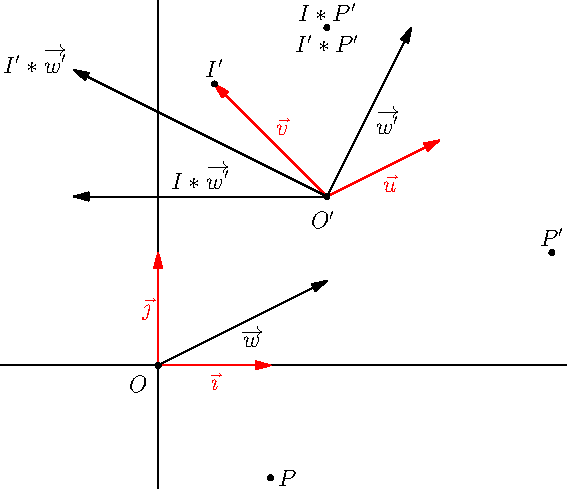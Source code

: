 import geometry;
size(10cm,0);

currentcoordsys=cartesiansystem((1.5,1.5),i=(1,0.5),j=(-1,1));
coordsys Rp=currentcoordsys;
coordsys R=defaultcoordsys;

show("$O$","$\vec{\imath}$", "$\vec{\jmath}$", R);
show("$O'$", "$\vec{u}$", Label("$\vec{v}$",align=NE), Rp, xpen=invisible);

pair w=(1.5,0.75);
draw("$\overrightarrow{w}$",(0,0)--w,Arrow);

pair P=(1,-1);
dot("$P$",P);

show("$\overrightarrow{w'}$", vector(w));

dot("$P'$",point(Rp,P),N);

point Ip=I;
dot("$I'$",Ip,N);
dot("$I'*P'$",Ip*point(Rp,P),S);
dot("$I*P'$",I*point(Rp,P),N);

vector wp=Ip*vector(w);
show(Label("$I'*\overrightarrow{w'}$",EndPoint), wp);

vector foo=I*vector(w);
show("$I*\overrightarrow{w'}$", foo);
